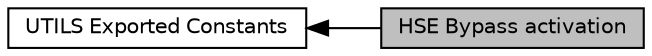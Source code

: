 digraph "HSE Bypass activation"
{
  edge [fontname="Helvetica",fontsize="10",labelfontname="Helvetica",labelfontsize="10"];
  node [fontname="Helvetica",fontsize="10",shape=box];
  rankdir=LR;
  Node2 [label="UTILS Exported Constants",height=0.2,width=0.4,color="black", fillcolor="white", style="filled",URL="$group___u_t_i_l_s___l_l___exported___constants.html",tooltip=" "];
  Node1 [label="HSE Bypass activation",height=0.2,width=0.4,color="black", fillcolor="grey75", style="filled", fontcolor="black",tooltip=" "];
  Node2->Node1 [shape=plaintext, dir="back", style="solid"];
}
